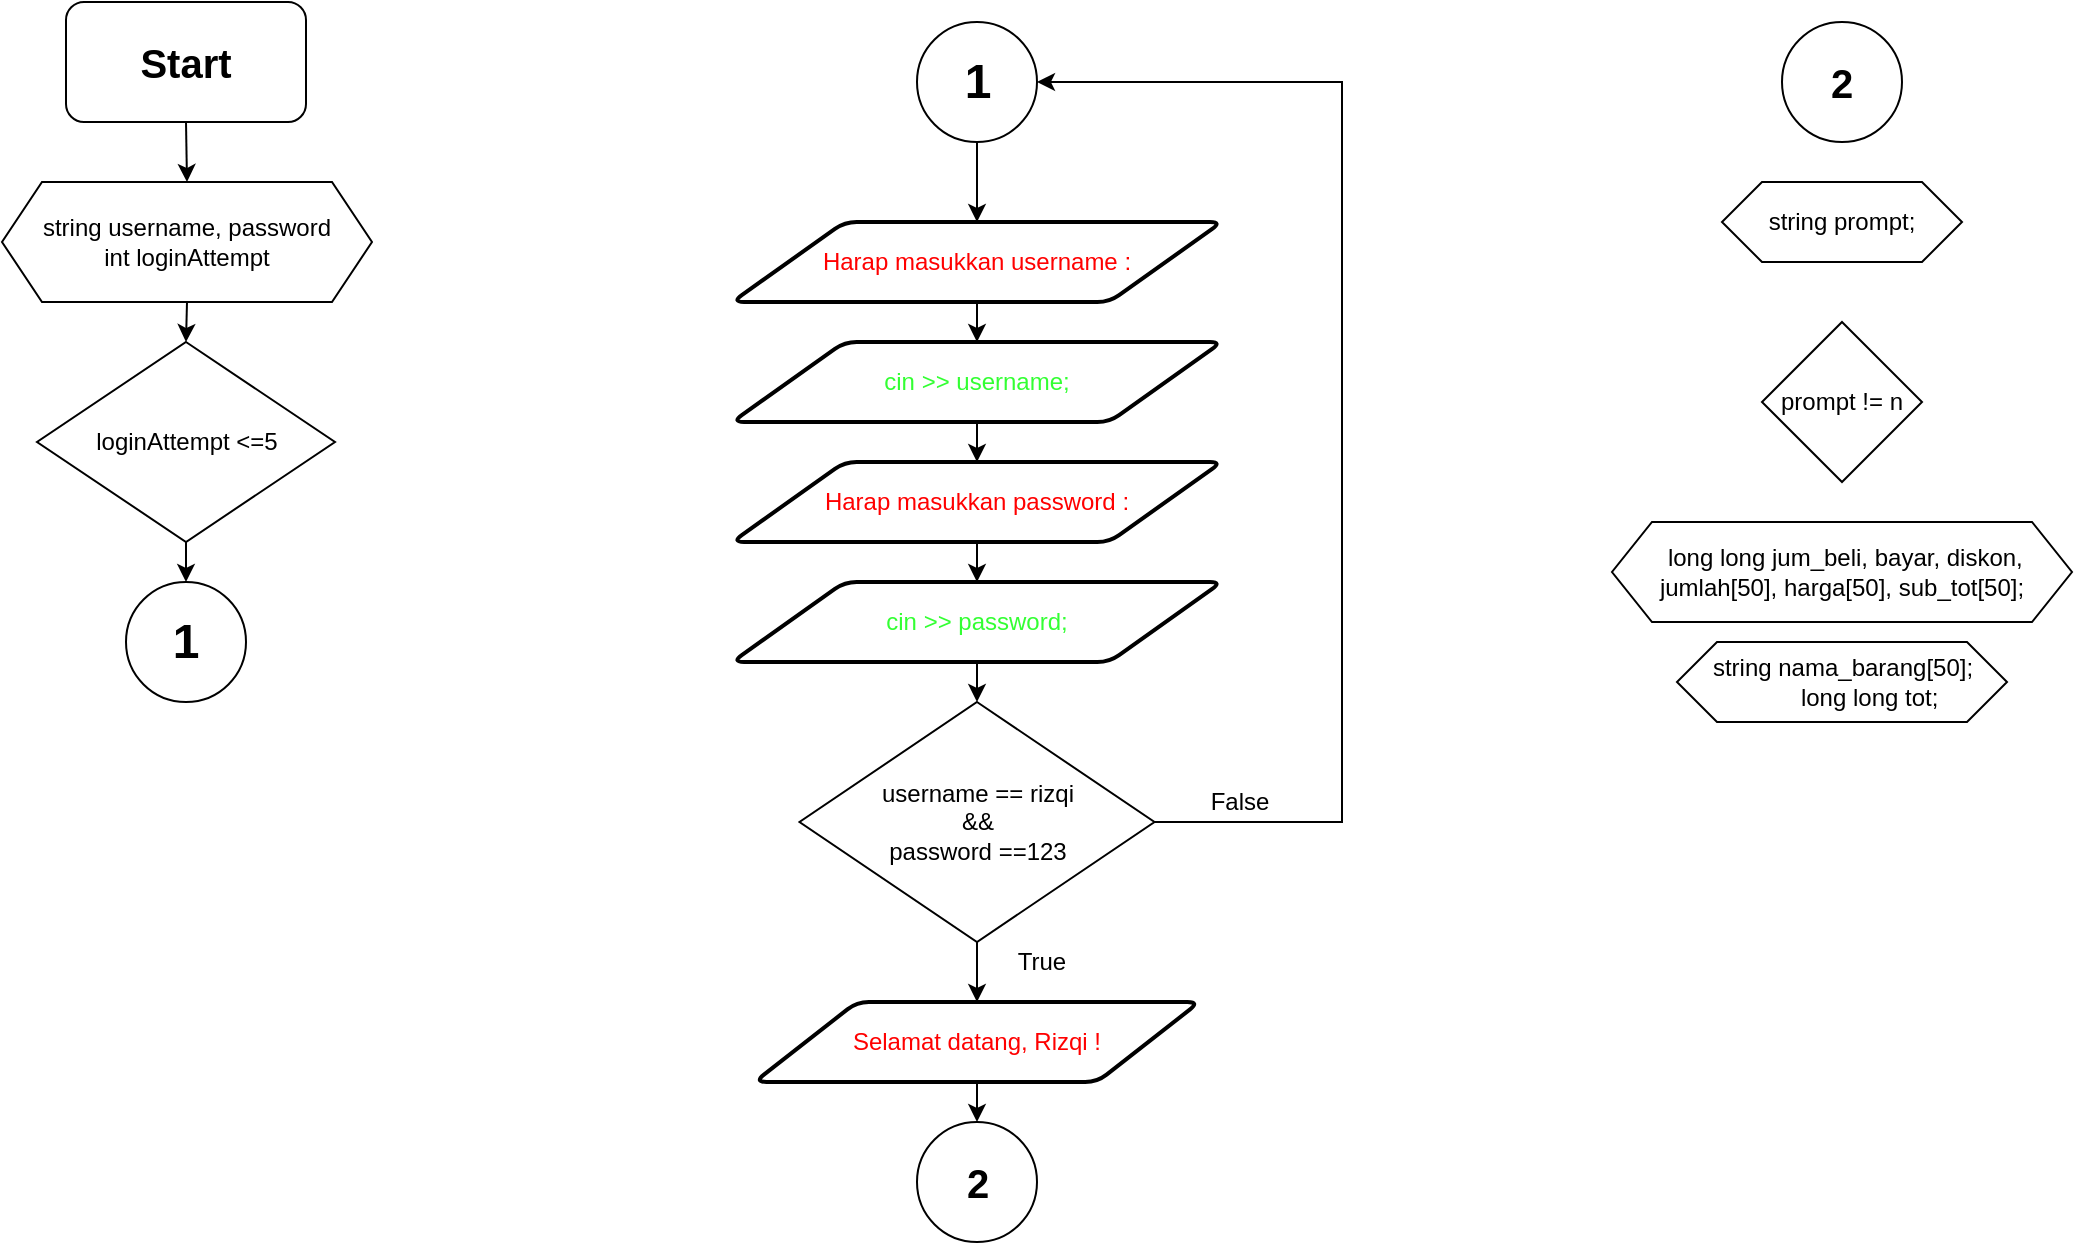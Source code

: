 <mxfile version="14.1.2" type="github">
  <diagram id="VfqWdmrUvwHAs4061OCg" name="Page-1">
    <mxGraphModel dx="1099" dy="638" grid="1" gridSize="10" guides="1" tooltips="1" connect="1" arrows="1" fold="1" page="1" pageScale="1" pageWidth="850" pageHeight="1100" math="0" shadow="0">
      <root>
        <mxCell id="0" />
        <mxCell id="1" parent="0" />
        <mxCell id="EDQNq00aGLGoHW4VI6uu-7" style="edgeStyle=orthogonalEdgeStyle;rounded=0;orthogonalLoop=1;jettySize=auto;html=1;exitX=0.5;exitY=1;exitDx=0;exitDy=0;entryX=0.5;entryY=0;entryDx=0;entryDy=0;" edge="1" parent="1" source="EDQNq00aGLGoHW4VI6uu-1" target="EDQNq00aGLGoHW4VI6uu-3">
          <mxGeometry relative="1" as="geometry" />
        </mxCell>
        <mxCell id="EDQNq00aGLGoHW4VI6uu-1" value="&lt;b&gt;&lt;font style=&quot;font-size: 20px&quot;&gt;Start&lt;/font&gt;&lt;/b&gt;" style="rounded=1;whiteSpace=wrap;html=1;" vertex="1" parent="1">
          <mxGeometry x="92" y="40" width="120" height="60" as="geometry" />
        </mxCell>
        <mxCell id="EDQNq00aGLGoHW4VI6uu-8" style="edgeStyle=orthogonalEdgeStyle;rounded=0;orthogonalLoop=1;jettySize=auto;html=1;exitX=0.5;exitY=1;exitDx=0;exitDy=0;entryX=0.5;entryY=0;entryDx=0;entryDy=0;" edge="1" parent="1" source="EDQNq00aGLGoHW4VI6uu-3" target="EDQNq00aGLGoHW4VI6uu-4">
          <mxGeometry relative="1" as="geometry" />
        </mxCell>
        <mxCell id="EDQNq00aGLGoHW4VI6uu-3" value="&lt;div&gt;string username, password&lt;/div&gt;&lt;div&gt;int loginAttempt&lt;br&gt;&lt;/div&gt;" style="shape=hexagon;perimeter=hexagonPerimeter2;whiteSpace=wrap;html=1;fixedSize=1;" vertex="1" parent="1">
          <mxGeometry x="60" y="130" width="185" height="60" as="geometry" />
        </mxCell>
        <mxCell id="EDQNq00aGLGoHW4VI6uu-9" style="edgeStyle=orthogonalEdgeStyle;rounded=0;orthogonalLoop=1;jettySize=auto;html=1;exitX=0.5;exitY=1;exitDx=0;exitDy=0;entryX=0.5;entryY=0;entryDx=0;entryDy=0;entryPerimeter=0;" edge="1" parent="1" source="EDQNq00aGLGoHW4VI6uu-4">
          <mxGeometry relative="1" as="geometry">
            <mxPoint x="152" y="330" as="targetPoint" />
          </mxGeometry>
        </mxCell>
        <mxCell id="EDQNq00aGLGoHW4VI6uu-4" value="loginAttempt &amp;lt;=5" style="rhombus;whiteSpace=wrap;html=1;" vertex="1" parent="1">
          <mxGeometry x="77.5" y="210" width="149" height="100" as="geometry" />
        </mxCell>
        <mxCell id="EDQNq00aGLGoHW4VI6uu-10" value="&lt;b&gt;&lt;font style=&quot;font-size: 24px&quot;&gt;1&lt;/font&gt;&lt;/b&gt;" style="ellipse;whiteSpace=wrap;html=1;aspect=fixed;" vertex="1" parent="1">
          <mxGeometry x="122" y="330" width="60" height="60" as="geometry" />
        </mxCell>
        <mxCell id="EDQNq00aGLGoHW4VI6uu-18" style="edgeStyle=orthogonalEdgeStyle;rounded=0;orthogonalLoop=1;jettySize=auto;html=1;exitX=0.5;exitY=1;exitDx=0;exitDy=0;entryX=0.5;entryY=0;entryDx=0;entryDy=0;" edge="1" parent="1" source="EDQNq00aGLGoHW4VI6uu-11" target="EDQNq00aGLGoHW4VI6uu-13">
          <mxGeometry relative="1" as="geometry" />
        </mxCell>
        <mxCell id="EDQNq00aGLGoHW4VI6uu-11" value="&lt;font color=&quot;#FF0000&quot;&gt;Harap masukkan username :&lt;/font&gt;" style="shape=parallelogram;html=1;strokeWidth=2;perimeter=parallelogramPerimeter;whiteSpace=wrap;rounded=1;arcSize=12;size=0.23;" vertex="1" parent="1">
          <mxGeometry x="425" y="150" width="245" height="40" as="geometry" />
        </mxCell>
        <mxCell id="EDQNq00aGLGoHW4VI6uu-19" style="edgeStyle=orthogonalEdgeStyle;rounded=0;orthogonalLoop=1;jettySize=auto;html=1;exitX=0.5;exitY=1;exitDx=0;exitDy=0;entryX=0.5;entryY=0;entryDx=0;entryDy=0;" edge="1" parent="1" source="EDQNq00aGLGoHW4VI6uu-13" target="EDQNq00aGLGoHW4VI6uu-14">
          <mxGeometry relative="1" as="geometry" />
        </mxCell>
        <mxCell id="EDQNq00aGLGoHW4VI6uu-13" value="&lt;font color=&quot;#33FF33&quot;&gt;cin &amp;gt;&amp;gt; username;&lt;/font&gt;" style="shape=parallelogram;html=1;strokeWidth=2;perimeter=parallelogramPerimeter;whiteSpace=wrap;rounded=1;arcSize=12;size=0.23;" vertex="1" parent="1">
          <mxGeometry x="425" y="210" width="245" height="40" as="geometry" />
        </mxCell>
        <mxCell id="EDQNq00aGLGoHW4VI6uu-20" style="edgeStyle=orthogonalEdgeStyle;rounded=0;orthogonalLoop=1;jettySize=auto;html=1;exitX=0.5;exitY=1;exitDx=0;exitDy=0;entryX=0.5;entryY=0;entryDx=0;entryDy=0;" edge="1" parent="1" source="EDQNq00aGLGoHW4VI6uu-14" target="EDQNq00aGLGoHW4VI6uu-15">
          <mxGeometry relative="1" as="geometry" />
        </mxCell>
        <mxCell id="EDQNq00aGLGoHW4VI6uu-14" value="&lt;font color=&quot;#FF0000&quot;&gt;Harap masukkan password :&lt;/font&gt;" style="shape=parallelogram;html=1;strokeWidth=2;perimeter=parallelogramPerimeter;whiteSpace=wrap;rounded=1;arcSize=12;size=0.23;" vertex="1" parent="1">
          <mxGeometry x="425" y="270" width="245" height="40" as="geometry" />
        </mxCell>
        <mxCell id="EDQNq00aGLGoHW4VI6uu-21" style="edgeStyle=orthogonalEdgeStyle;rounded=0;orthogonalLoop=1;jettySize=auto;html=1;exitX=0.5;exitY=1;exitDx=0;exitDy=0;entryX=0.5;entryY=0;entryDx=0;entryDy=0;" edge="1" parent="1" source="EDQNq00aGLGoHW4VI6uu-15" target="EDQNq00aGLGoHW4VI6uu-16">
          <mxGeometry relative="1" as="geometry" />
        </mxCell>
        <mxCell id="EDQNq00aGLGoHW4VI6uu-15" value="&lt;font color=&quot;#33FF33&quot;&gt;cin &amp;gt;&amp;gt; password;&lt;/font&gt;" style="shape=parallelogram;html=1;strokeWidth=2;perimeter=parallelogramPerimeter;whiteSpace=wrap;rounded=1;arcSize=12;size=0.23;" vertex="1" parent="1">
          <mxGeometry x="425" y="330" width="245" height="40" as="geometry" />
        </mxCell>
        <mxCell id="EDQNq00aGLGoHW4VI6uu-25" style="edgeStyle=orthogonalEdgeStyle;rounded=0;orthogonalLoop=1;jettySize=auto;html=1;exitX=1;exitY=0.5;exitDx=0;exitDy=0;entryX=1;entryY=0.5;entryDx=0;entryDy=0;" edge="1" parent="1" source="EDQNq00aGLGoHW4VI6uu-16" target="EDQNq00aGLGoHW4VI6uu-23">
          <mxGeometry relative="1" as="geometry">
            <Array as="points">
              <mxPoint x="730" y="450" />
              <mxPoint x="730" y="80" />
            </Array>
          </mxGeometry>
        </mxCell>
        <mxCell id="EDQNq00aGLGoHW4VI6uu-26" style="edgeStyle=orthogonalEdgeStyle;rounded=0;orthogonalLoop=1;jettySize=auto;html=1;exitX=0.5;exitY=1;exitDx=0;exitDy=0;entryX=0.5;entryY=0;entryDx=0;entryDy=0;" edge="1" parent="1" source="EDQNq00aGLGoHW4VI6uu-16" target="EDQNq00aGLGoHW4VI6uu-22">
          <mxGeometry relative="1" as="geometry" />
        </mxCell>
        <mxCell id="EDQNq00aGLGoHW4VI6uu-16" value="&lt;div&gt;username == rizqi &lt;br&gt;&lt;/div&gt;&lt;div&gt;&amp;amp;&amp;amp;&lt;/div&gt;&lt;div&gt; password ==123&lt;/div&gt;" style="rhombus;whiteSpace=wrap;html=1;" vertex="1" parent="1">
          <mxGeometry x="458.75" y="390" width="177.5" height="120" as="geometry" />
        </mxCell>
        <mxCell id="EDQNq00aGLGoHW4VI6uu-29" style="edgeStyle=orthogonalEdgeStyle;rounded=0;orthogonalLoop=1;jettySize=auto;html=1;exitX=0.5;exitY=1;exitDx=0;exitDy=0;entryX=0.5;entryY=0;entryDx=0;entryDy=0;" edge="1" parent="1" source="EDQNq00aGLGoHW4VI6uu-22" target="EDQNq00aGLGoHW4VI6uu-28">
          <mxGeometry relative="1" as="geometry" />
        </mxCell>
        <mxCell id="EDQNq00aGLGoHW4VI6uu-22" value="&lt;font color=&quot;#FF0000&quot;&gt;Selamat datang, Rizqi !&lt;br&gt;&lt;/font&gt;" style="shape=parallelogram;html=1;strokeWidth=2;perimeter=parallelogramPerimeter;whiteSpace=wrap;rounded=1;arcSize=12;size=0.23;" vertex="1" parent="1">
          <mxGeometry x="436.25" y="540" width="222.5" height="40" as="geometry" />
        </mxCell>
        <mxCell id="EDQNq00aGLGoHW4VI6uu-24" style="edgeStyle=orthogonalEdgeStyle;rounded=0;orthogonalLoop=1;jettySize=auto;html=1;exitX=0.5;exitY=1;exitDx=0;exitDy=0;" edge="1" parent="1" source="EDQNq00aGLGoHW4VI6uu-23" target="EDQNq00aGLGoHW4VI6uu-11">
          <mxGeometry relative="1" as="geometry" />
        </mxCell>
        <mxCell id="EDQNq00aGLGoHW4VI6uu-23" value="&lt;b&gt;&lt;font style=&quot;font-size: 24px&quot;&gt;1&lt;/font&gt;&lt;/b&gt;" style="ellipse;whiteSpace=wrap;html=1;aspect=fixed;" vertex="1" parent="1">
          <mxGeometry x="517.5" y="50" width="60" height="60" as="geometry" />
        </mxCell>
        <mxCell id="EDQNq00aGLGoHW4VI6uu-28" value="&lt;b&gt;&lt;font style=&quot;font-size: 20px&quot;&gt;2&lt;/font&gt;&lt;/b&gt;" style="ellipse;whiteSpace=wrap;html=1;aspect=fixed;" vertex="1" parent="1">
          <mxGeometry x="517.5" y="600" width="60" height="60" as="geometry" />
        </mxCell>
        <mxCell id="EDQNq00aGLGoHW4VI6uu-30" value="&lt;b&gt;&lt;font style=&quot;font-size: 20px&quot;&gt;2&lt;/font&gt;&lt;/b&gt;" style="ellipse;whiteSpace=wrap;html=1;aspect=fixed;" vertex="1" parent="1">
          <mxGeometry x="950" y="50" width="60" height="60" as="geometry" />
        </mxCell>
        <mxCell id="EDQNq00aGLGoHW4VI6uu-32" value="string prompt;" style="shape=hexagon;perimeter=hexagonPerimeter2;whiteSpace=wrap;html=1;fixedSize=1;" vertex="1" parent="1">
          <mxGeometry x="920" y="130" width="120" height="40" as="geometry" />
        </mxCell>
        <mxCell id="EDQNq00aGLGoHW4VI6uu-33" value="prompt != n" style="rhombus;whiteSpace=wrap;html=1;" vertex="1" parent="1">
          <mxGeometry x="940" y="200" width="80" height="80" as="geometry" />
        </mxCell>
        <mxCell id="EDQNq00aGLGoHW4VI6uu-34" value="&amp;nbsp;long long jum_beli, bayar, diskon, jumlah[50], harga[50], sub_tot[50];" style="shape=hexagon;perimeter=hexagonPerimeter2;whiteSpace=wrap;html=1;fixedSize=1;" vertex="1" parent="1">
          <mxGeometry x="865" y="300" width="230" height="50" as="geometry" />
        </mxCell>
        <mxCell id="EDQNq00aGLGoHW4VI6uu-35" value="string nama_barang[50];&lt;br&gt;&amp;nbsp;&amp;nbsp;&amp;nbsp;&amp;nbsp;&amp;nbsp;&amp;nbsp;&amp;nbsp; long long tot;" style="shape=hexagon;perimeter=hexagonPerimeter2;whiteSpace=wrap;html=1;fixedSize=1;" vertex="1" parent="1">
          <mxGeometry x="897.5" y="360" width="165" height="40" as="geometry" />
        </mxCell>
        <mxCell id="EDQNq00aGLGoHW4VI6uu-36" value="False" style="text;html=1;strokeColor=none;fillColor=none;align=center;verticalAlign=middle;whiteSpace=wrap;rounded=0;" vertex="1" parent="1">
          <mxGeometry x="658.75" y="430" width="40" height="20" as="geometry" />
        </mxCell>
        <mxCell id="EDQNq00aGLGoHW4VI6uu-37" value="True" style="text;html=1;strokeColor=none;fillColor=none;align=center;verticalAlign=middle;whiteSpace=wrap;rounded=0;" vertex="1" parent="1">
          <mxGeometry x="560" y="510" width="40" height="20" as="geometry" />
        </mxCell>
      </root>
    </mxGraphModel>
  </diagram>
</mxfile>
